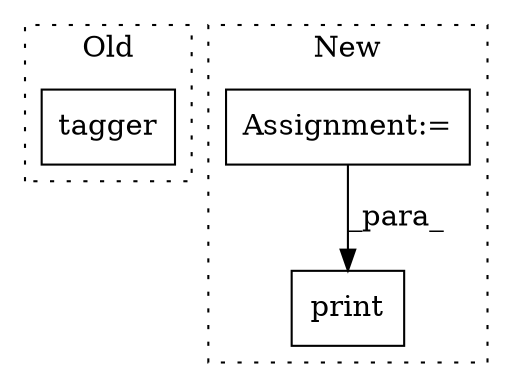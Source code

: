 digraph G {
subgraph cluster0 {
1 [label="tagger" a="32" s="737,754" l="7,1" shape="box"];
label = "Old";
style="dotted";
}
subgraph cluster1 {
2 [label="print" a="32" s="818,837" l="6,1" shape="box"];
3 [label="Assignment:=" a="7" s="262" l="1" shape="box"];
label = "New";
style="dotted";
}
3 -> 2 [label="_para_"];
}